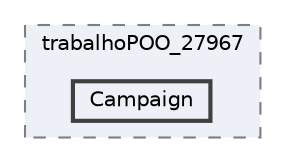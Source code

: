 digraph "Trash/trabalhoPOO_27967/Campaign"
{
 // LATEX_PDF_SIZE
  bgcolor="transparent";
  edge [fontname=Helvetica,fontsize=10,labelfontname=Helvetica,labelfontsize=10];
  node [fontname=Helvetica,fontsize=10,shape=box,height=0.2,width=0.4];
  compound=true
  subgraph clusterdir_91feb56f7bdbb9631ac6182d0a128a03 {
    graph [ bgcolor="#edf0f7", pencolor="grey50", label="trabalhoPOO_27967", fontname=Helvetica,fontsize=10 style="filled,dashed", URL="dir_91feb56f7bdbb9631ac6182d0a128a03.html",tooltip=""]
  dir_19ce0514f70666c09da1fd5ad893cb0f [label="Campaign", fillcolor="#edf0f7", color="grey25", style="filled,bold", URL="dir_19ce0514f70666c09da1fd5ad893cb0f.html",tooltip=""];
  }
}

